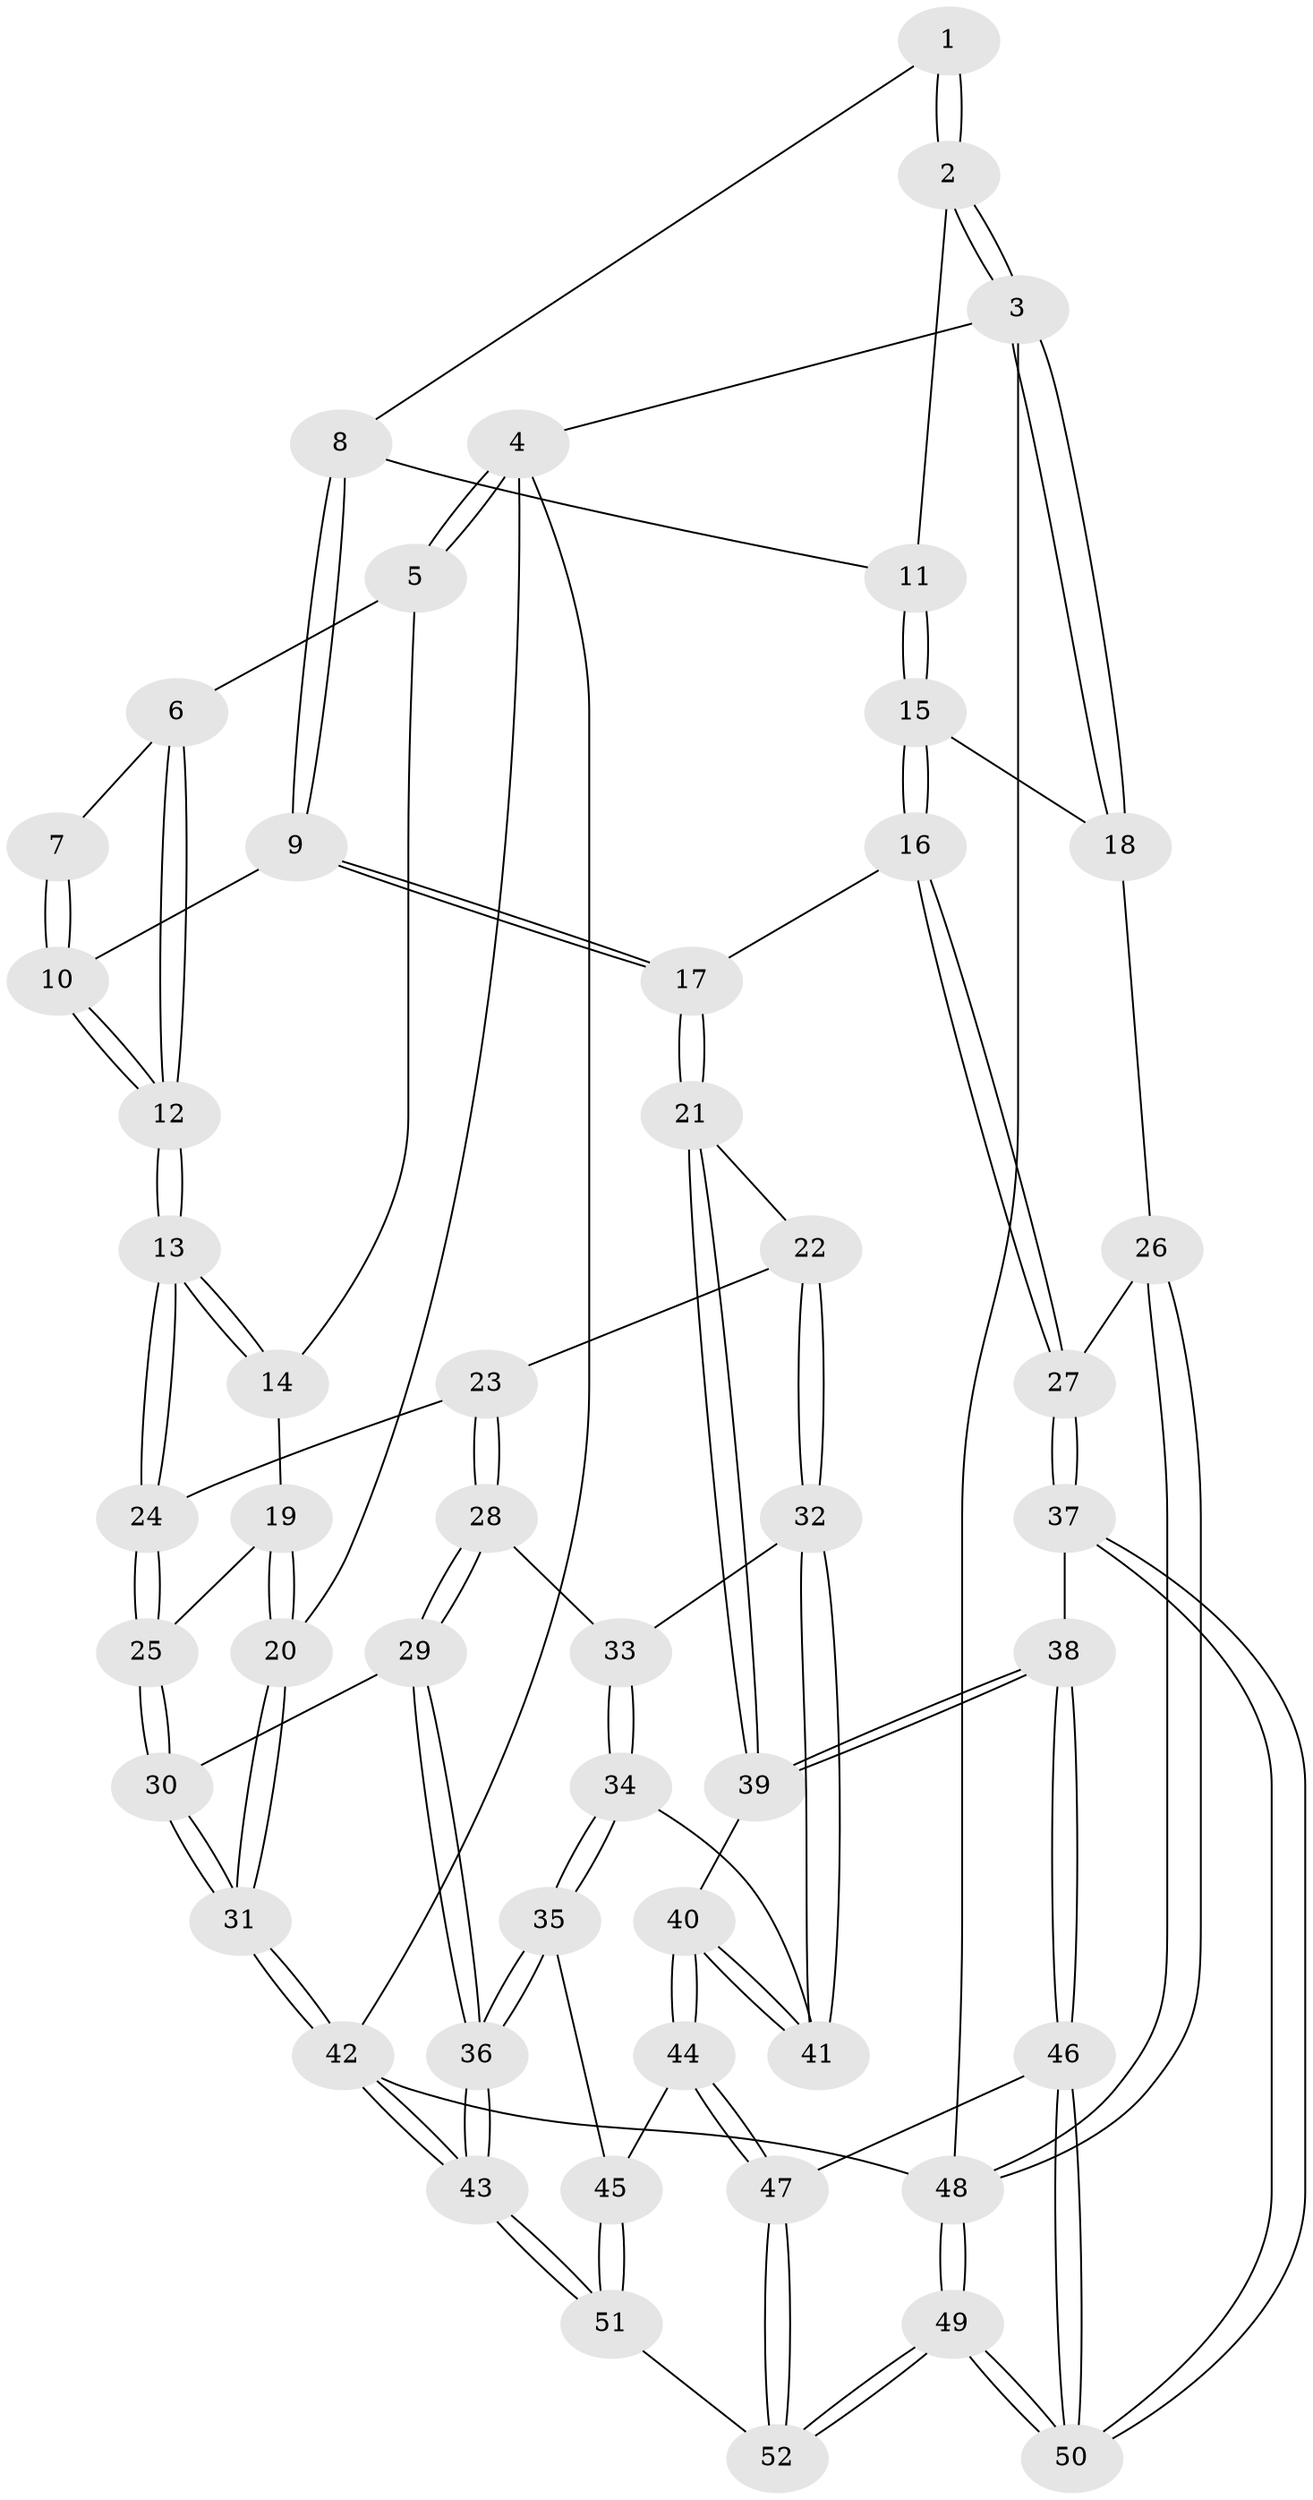 // Generated by graph-tools (version 1.1) at 2025/38/03/09/25 02:38:20]
// undirected, 52 vertices, 127 edges
graph export_dot {
graph [start="1"]
  node [color=gray90,style=filled];
  1 [pos="+0.5788895440516496+0"];
  2 [pos="+1+0"];
  3 [pos="+1+0"];
  4 [pos="+0+0"];
  5 [pos="+0+0"];
  6 [pos="+0.23326325757297048+0"];
  7 [pos="+0.568287802412297+0"];
  8 [pos="+0.6299539281065369+0.006416272813485281"];
  9 [pos="+0.6165151965931034+0.2642994941303509"];
  10 [pos="+0.48327634156370713+0.23830198122942609"];
  11 [pos="+0.8154472484062505+0.17003079979732372"];
  12 [pos="+0.3100054048708393+0.2757748570550474"];
  13 [pos="+0.3024274397920978+0.29824291975837375"];
  14 [pos="+0.0721492779359733+0.23991910169882208"];
  15 [pos="+0.8271579809590585+0.2338682673990588"];
  16 [pos="+0.7648000562950981+0.3736712296899884"];
  17 [pos="+0.7293629304556661+0.3848913811400292"];
  18 [pos="+1+0.10363689784596979"];
  19 [pos="+0.006681248457783187+0.34425193161693174"];
  20 [pos="+0+0.3780752627902334"];
  21 [pos="+0.7105087302572425+0.40969839488216114"];
  22 [pos="+0.37129238571409+0.39801055826066606"];
  23 [pos="+0.30276315040992613+0.29930245385768867"];
  24 [pos="+0.30238332999250056+0.2986128313559269"];
  25 [pos="+0.16103789779580382+0.39099747169717175"];
  26 [pos="+1+0.50572115164791"];
  27 [pos="+1+0.49446408202690567"];
  28 [pos="+0.2335037232419388+0.5503306948953516"];
  29 [pos="+0.15778745328344185+0.5775987708469325"];
  30 [pos="+0.11633048082649929+0.5277851295881806"];
  31 [pos="+0+0.5584357148046314"];
  32 [pos="+0.3947451822937358+0.5338150257214263"];
  33 [pos="+0.25307245933320033+0.5514616033924427"];
  34 [pos="+0.301300660052844+0.6686547908606343"];
  35 [pos="+0.262063096919543+0.7018273136170543"];
  36 [pos="+0.1820741453276027+0.7256876435071302"];
  37 [pos="+0.7605423404871768+0.7303501925858763"];
  38 [pos="+0.66614066458539+0.607673049047233"];
  39 [pos="+0.6501031697602305+0.5764068478911277"];
  40 [pos="+0.46437831910808575+0.6084575442196734"];
  41 [pos="+0.42331791571916016+0.5856965528961527"];
  42 [pos="+0+1"];
  43 [pos="+0+1"];
  44 [pos="+0.45451441649978985+0.7829974693230358"];
  45 [pos="+0.4009831073027354+0.7912814345773413"];
  46 [pos="+0.5302433852311467+0.8152935094470654"];
  47 [pos="+0.48841720639055436+0.8214459503737045"];
  48 [pos="+1+1"];
  49 [pos="+1+1"];
  50 [pos="+0.7957443225854613+0.8699089567579799"];
  51 [pos="+0+1"];
  52 [pos="+0.4592600004184148+1"];
  1 -- 2;
  1 -- 2;
  1 -- 8;
  2 -- 3;
  2 -- 3;
  2 -- 11;
  3 -- 4;
  3 -- 18;
  3 -- 18;
  3 -- 48;
  4 -- 5;
  4 -- 5;
  4 -- 20;
  4 -- 42;
  5 -- 6;
  5 -- 14;
  6 -- 7;
  6 -- 12;
  6 -- 12;
  7 -- 10;
  7 -- 10;
  8 -- 9;
  8 -- 9;
  8 -- 11;
  9 -- 10;
  9 -- 17;
  9 -- 17;
  10 -- 12;
  10 -- 12;
  11 -- 15;
  11 -- 15;
  12 -- 13;
  12 -- 13;
  13 -- 14;
  13 -- 14;
  13 -- 24;
  13 -- 24;
  14 -- 19;
  15 -- 16;
  15 -- 16;
  15 -- 18;
  16 -- 17;
  16 -- 27;
  16 -- 27;
  17 -- 21;
  17 -- 21;
  18 -- 26;
  19 -- 20;
  19 -- 20;
  19 -- 25;
  20 -- 31;
  20 -- 31;
  21 -- 22;
  21 -- 39;
  21 -- 39;
  22 -- 23;
  22 -- 32;
  22 -- 32;
  23 -- 24;
  23 -- 28;
  23 -- 28;
  24 -- 25;
  24 -- 25;
  25 -- 30;
  25 -- 30;
  26 -- 27;
  26 -- 48;
  26 -- 48;
  27 -- 37;
  27 -- 37;
  28 -- 29;
  28 -- 29;
  28 -- 33;
  29 -- 30;
  29 -- 36;
  29 -- 36;
  30 -- 31;
  30 -- 31;
  31 -- 42;
  31 -- 42;
  32 -- 33;
  32 -- 41;
  32 -- 41;
  33 -- 34;
  33 -- 34;
  34 -- 35;
  34 -- 35;
  34 -- 41;
  35 -- 36;
  35 -- 36;
  35 -- 45;
  36 -- 43;
  36 -- 43;
  37 -- 38;
  37 -- 50;
  37 -- 50;
  38 -- 39;
  38 -- 39;
  38 -- 46;
  38 -- 46;
  39 -- 40;
  40 -- 41;
  40 -- 41;
  40 -- 44;
  40 -- 44;
  42 -- 43;
  42 -- 43;
  42 -- 48;
  43 -- 51;
  43 -- 51;
  44 -- 45;
  44 -- 47;
  44 -- 47;
  45 -- 51;
  45 -- 51;
  46 -- 47;
  46 -- 50;
  46 -- 50;
  47 -- 52;
  47 -- 52;
  48 -- 49;
  48 -- 49;
  49 -- 50;
  49 -- 50;
  49 -- 52;
  49 -- 52;
  51 -- 52;
}
